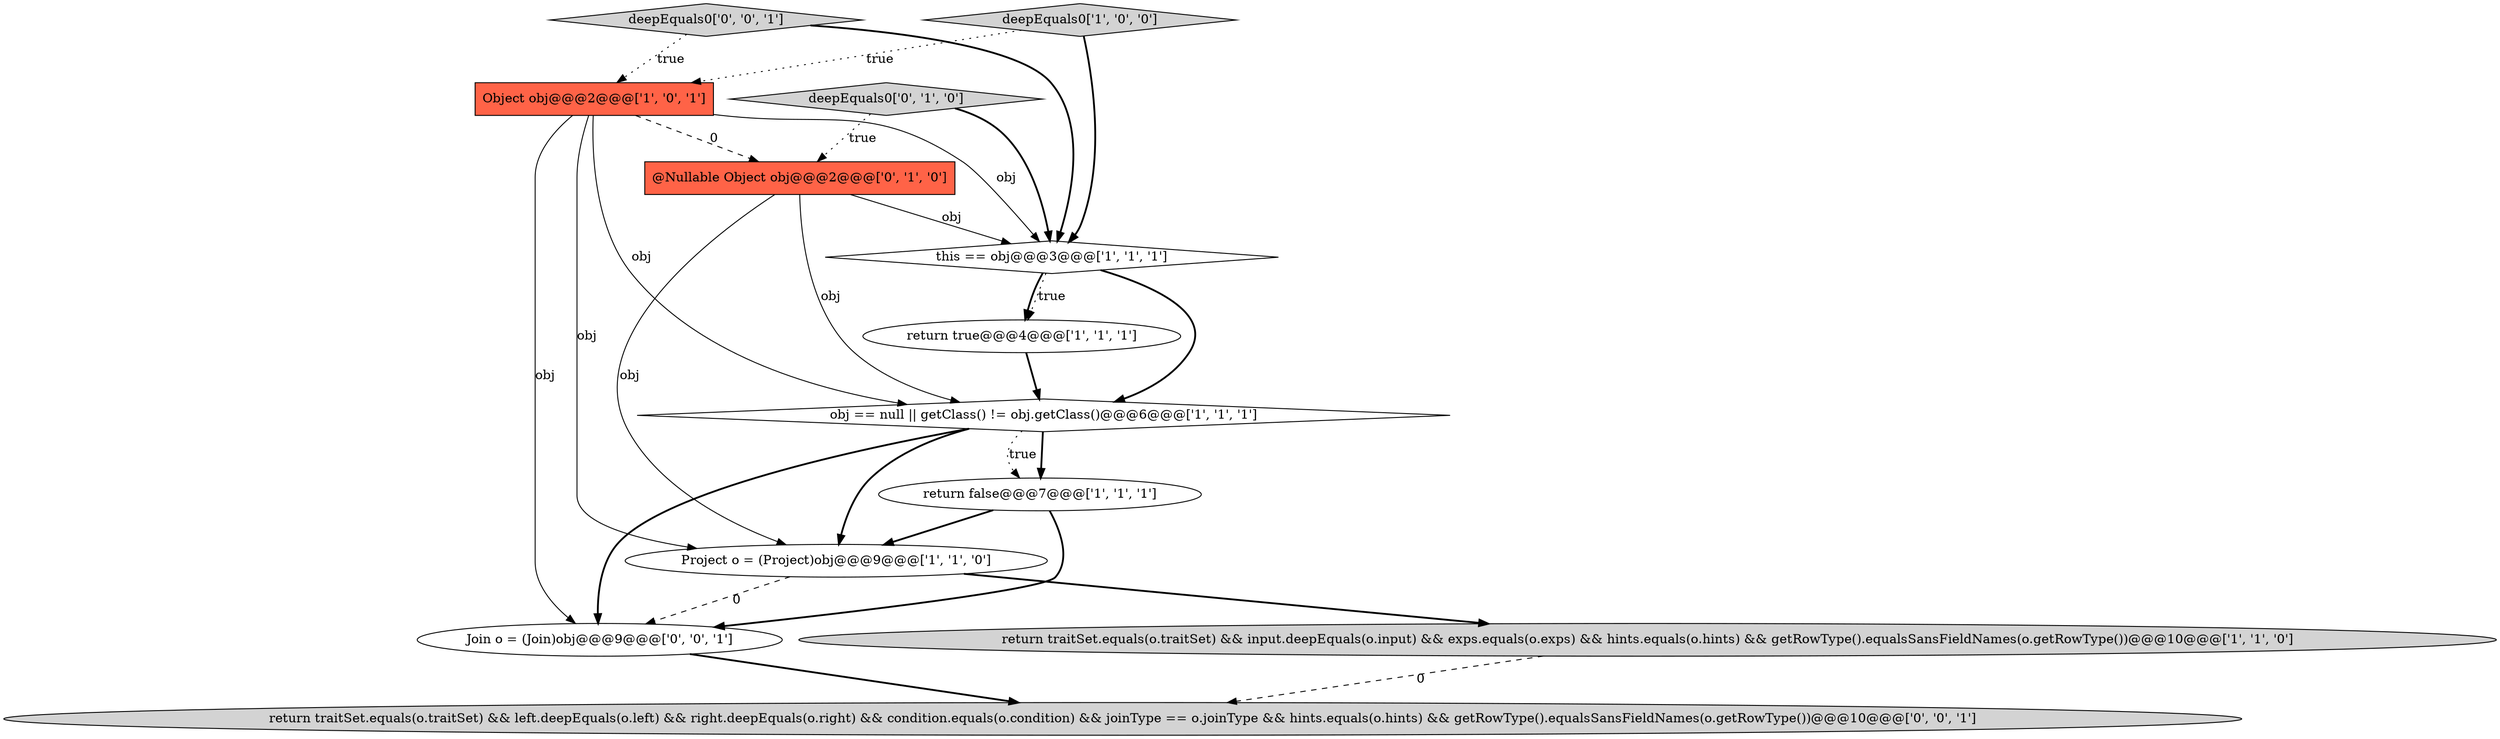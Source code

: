 digraph {
8 [style = filled, label = "deepEquals0['0', '1', '0']", fillcolor = lightgray, shape = diamond image = "AAA0AAABBB2BBB"];
3 [style = filled, label = "Project o = (Project)obj@@@9@@@['1', '1', '0']", fillcolor = white, shape = ellipse image = "AAA0AAABBB1BBB"];
1 [style = filled, label = "Object obj@@@2@@@['1', '0', '1']", fillcolor = tomato, shape = box image = "AAA0AAABBB1BBB"];
2 [style = filled, label = "return false@@@7@@@['1', '1', '1']", fillcolor = white, shape = ellipse image = "AAA0AAABBB1BBB"];
6 [style = filled, label = "return traitSet.equals(o.traitSet) && input.deepEquals(o.input) && exps.equals(o.exps) && hints.equals(o.hints) && getRowType().equalsSansFieldNames(o.getRowType())@@@10@@@['1', '1', '0']", fillcolor = lightgray, shape = ellipse image = "AAA0AAABBB1BBB"];
7 [style = filled, label = "this == obj@@@3@@@['1', '1', '1']", fillcolor = white, shape = diamond image = "AAA0AAABBB1BBB"];
0 [style = filled, label = "obj == null || getClass() != obj.getClass()@@@6@@@['1', '1', '1']", fillcolor = white, shape = diamond image = "AAA0AAABBB1BBB"];
9 [style = filled, label = "@Nullable Object obj@@@2@@@['0', '1', '0']", fillcolor = tomato, shape = box image = "AAA1AAABBB2BBB"];
4 [style = filled, label = "return true@@@4@@@['1', '1', '1']", fillcolor = white, shape = ellipse image = "AAA0AAABBB1BBB"];
10 [style = filled, label = "deepEquals0['0', '0', '1']", fillcolor = lightgray, shape = diamond image = "AAA0AAABBB3BBB"];
12 [style = filled, label = "return traitSet.equals(o.traitSet) && left.deepEquals(o.left) && right.deepEquals(o.right) && condition.equals(o.condition) && joinType == o.joinType && hints.equals(o.hints) && getRowType().equalsSansFieldNames(o.getRowType())@@@10@@@['0', '0', '1']", fillcolor = lightgray, shape = ellipse image = "AAA0AAABBB3BBB"];
5 [style = filled, label = "deepEquals0['1', '0', '0']", fillcolor = lightgray, shape = diamond image = "AAA0AAABBB1BBB"];
11 [style = filled, label = "Join o = (Join)obj@@@9@@@['0', '0', '1']", fillcolor = white, shape = ellipse image = "AAA0AAABBB3BBB"];
0->3 [style = bold, label=""];
1->11 [style = solid, label="obj"];
2->3 [style = bold, label=""];
5->1 [style = dotted, label="true"];
0->2 [style = bold, label=""];
1->3 [style = solid, label="obj"];
0->11 [style = bold, label=""];
3->6 [style = bold, label=""];
1->9 [style = dashed, label="0"];
7->0 [style = bold, label=""];
9->0 [style = solid, label="obj"];
11->12 [style = bold, label=""];
7->4 [style = bold, label=""];
10->7 [style = bold, label=""];
8->7 [style = bold, label=""];
4->0 [style = bold, label=""];
6->12 [style = dashed, label="0"];
7->4 [style = dotted, label="true"];
9->7 [style = solid, label="obj"];
9->3 [style = solid, label="obj"];
5->7 [style = bold, label=""];
1->0 [style = solid, label="obj"];
8->9 [style = dotted, label="true"];
0->2 [style = dotted, label="true"];
10->1 [style = dotted, label="true"];
1->7 [style = solid, label="obj"];
2->11 [style = bold, label=""];
3->11 [style = dashed, label="0"];
}
